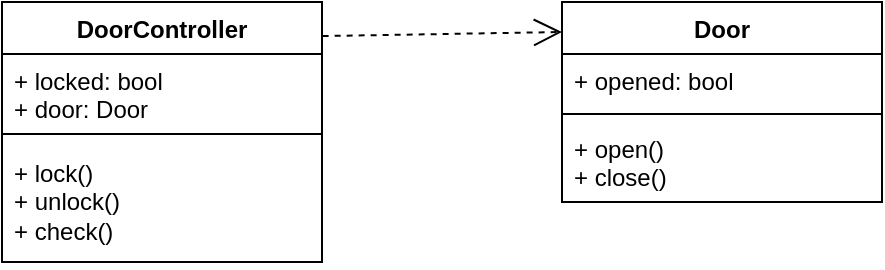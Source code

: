 <mxfile version="27.1.3">
  <diagram name="Page-1" id="qih5hwcsxLQ-CrzyDY9v">
    <mxGraphModel dx="678" dy="431" grid="1" gridSize="10" guides="1" tooltips="1" connect="1" arrows="1" fold="1" page="1" pageScale="1" pageWidth="1654" pageHeight="2336" math="0" shadow="0">
      <root>
        <mxCell id="0" />
        <mxCell id="1" parent="0" />
        <mxCell id="-9SXywkBY6a3tPMrFR3t-1" value="DoorController" style="swimlane;fontStyle=1;align=center;verticalAlign=top;childLayout=stackLayout;horizontal=1;startSize=26;horizontalStack=0;resizeParent=1;resizeParentMax=0;resizeLast=0;collapsible=1;marginBottom=0;whiteSpace=wrap;html=1;" parent="1" vertex="1">
          <mxGeometry x="200" y="40" width="160" height="130" as="geometry" />
        </mxCell>
        <mxCell id="449rPaRzAYp6JqmxmF3J-1" value="&lt;div&gt;+ locked: bool&lt;/div&gt;&lt;div&gt;+ door: Door&lt;/div&gt;" style="text;strokeColor=none;fillColor=none;align=left;verticalAlign=top;spacingLeft=4;spacingRight=4;overflow=hidden;rotatable=0;points=[[0,0.5],[1,0.5]];portConstraint=eastwest;whiteSpace=wrap;html=1;" vertex="1" parent="-9SXywkBY6a3tPMrFR3t-1">
          <mxGeometry y="26" width="160" height="34" as="geometry" />
        </mxCell>
        <mxCell id="-9SXywkBY6a3tPMrFR3t-3" value="" style="line;strokeWidth=1;fillColor=none;align=left;verticalAlign=middle;spacingTop=-1;spacingLeft=3;spacingRight=3;rotatable=0;labelPosition=right;points=[];portConstraint=eastwest;strokeColor=inherit;" parent="-9SXywkBY6a3tPMrFR3t-1" vertex="1">
          <mxGeometry y="60" width="160" height="12" as="geometry" />
        </mxCell>
        <mxCell id="-9SXywkBY6a3tPMrFR3t-4" value="&lt;div&gt;+ lock()&lt;/div&gt;&lt;div&gt;+ unlock()&lt;/div&gt;&lt;div&gt;+ check()&lt;/div&gt;" style="text;strokeColor=none;fillColor=none;align=left;verticalAlign=top;spacingLeft=4;spacingRight=4;overflow=hidden;rotatable=0;points=[[0,0.5],[1,0.5]];portConstraint=eastwest;whiteSpace=wrap;html=1;" parent="-9SXywkBY6a3tPMrFR3t-1" vertex="1">
          <mxGeometry y="72" width="160" height="58" as="geometry" />
        </mxCell>
        <mxCell id="-9SXywkBY6a3tPMrFR3t-5" value="Door" style="swimlane;fontStyle=1;align=center;verticalAlign=top;childLayout=stackLayout;horizontal=1;startSize=26;horizontalStack=0;resizeParent=1;resizeParentMax=0;resizeLast=0;collapsible=1;marginBottom=0;whiteSpace=wrap;html=1;" parent="1" vertex="1">
          <mxGeometry x="480" y="40" width="160" height="100" as="geometry" />
        </mxCell>
        <mxCell id="-9SXywkBY6a3tPMrFR3t-6" value="+ opened: bool" style="text;strokeColor=none;fillColor=none;align=left;verticalAlign=top;spacingLeft=4;spacingRight=4;overflow=hidden;rotatable=0;points=[[0,0.5],[1,0.5]];portConstraint=eastwest;whiteSpace=wrap;html=1;" parent="-9SXywkBY6a3tPMrFR3t-5" vertex="1">
          <mxGeometry y="26" width="160" height="26" as="geometry" />
        </mxCell>
        <mxCell id="-9SXywkBY6a3tPMrFR3t-7" value="" style="line;strokeWidth=1;fillColor=none;align=left;verticalAlign=middle;spacingTop=-1;spacingLeft=3;spacingRight=3;rotatable=0;labelPosition=right;points=[];portConstraint=eastwest;strokeColor=inherit;" parent="-9SXywkBY6a3tPMrFR3t-5" vertex="1">
          <mxGeometry y="52" width="160" height="8" as="geometry" />
        </mxCell>
        <mxCell id="449rPaRzAYp6JqmxmF3J-2" value="&lt;div&gt;+ open()&lt;/div&gt;&lt;div&gt;+ close()&lt;/div&gt;" style="text;strokeColor=none;fillColor=none;align=left;verticalAlign=top;spacingLeft=4;spacingRight=4;overflow=hidden;rotatable=0;points=[[0,0.5],[1,0.5]];portConstraint=eastwest;whiteSpace=wrap;html=1;" vertex="1" parent="-9SXywkBY6a3tPMrFR3t-5">
          <mxGeometry y="60" width="160" height="40" as="geometry" />
        </mxCell>
        <mxCell id="-9SXywkBY6a3tPMrFR3t-9" value="" style="endArrow=open;endSize=12;dashed=1;html=1;rounded=0;exitX=1.002;exitY=0.131;exitDx=0;exitDy=0;exitPerimeter=0;" parent="1" source="-9SXywkBY6a3tPMrFR3t-1" edge="1">
          <mxGeometry width="160" relative="1" as="geometry">
            <mxPoint x="530" y="400" as="sourcePoint" />
            <mxPoint x="480" y="55" as="targetPoint" />
          </mxGeometry>
        </mxCell>
      </root>
    </mxGraphModel>
  </diagram>
</mxfile>
